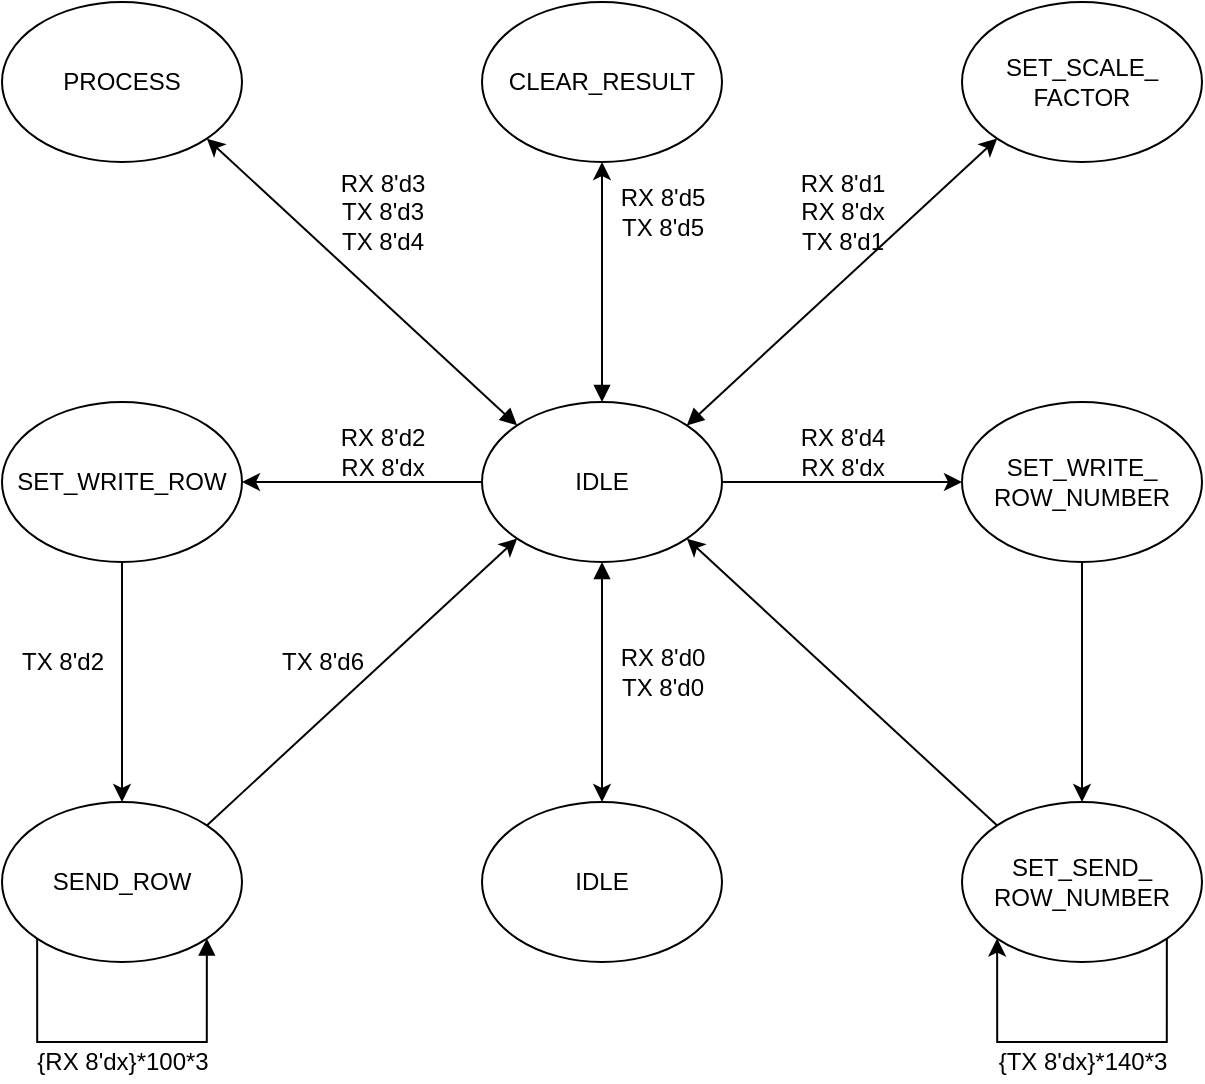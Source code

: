 <mxfile version="15.8.7" type="device"><diagram id="sWRDbSpioimltBdqvMKU" name="Page-1"><mxGraphModel dx="1018" dy="741" grid="1" gridSize="10" guides="1" tooltips="1" connect="1" arrows="1" fold="1" page="1" pageScale="1" pageWidth="827" pageHeight="1169" math="0" shadow="0"><root><mxCell id="0"/><mxCell id="1" parent="0"/><mxCell id="UBy_BHps5YI3SQsLoE_U-15" style="rounded=0;orthogonalLoop=1;jettySize=auto;html=1;exitX=1;exitY=0.5;exitDx=0;exitDy=0;entryX=0;entryY=0.5;entryDx=0;entryDy=0;startArrow=none;startFill=0;" parent="1" source="UBy_BHps5YI3SQsLoE_U-1" target="UBy_BHps5YI3SQsLoE_U-5" edge="1"><mxGeometry relative="1" as="geometry"/></mxCell><mxCell id="UBy_BHps5YI3SQsLoE_U-19" style="edgeStyle=none;rounded=0;orthogonalLoop=1;jettySize=auto;html=1;exitX=0;exitY=0;exitDx=0;exitDy=0;entryX=1;entryY=1;entryDx=0;entryDy=0;startArrow=block;startFill=1;" parent="1" source="UBy_BHps5YI3SQsLoE_U-1" target="UBy_BHps5YI3SQsLoE_U-3" edge="1"><mxGeometry relative="1" as="geometry"/></mxCell><mxCell id="UBy_BHps5YI3SQsLoE_U-20" style="edgeStyle=none;rounded=0;orthogonalLoop=1;jettySize=auto;html=1;exitX=0;exitY=0.5;exitDx=0;exitDy=0;entryX=1;entryY=0.5;entryDx=0;entryDy=0;startArrow=none;startFill=0;" parent="1" source="UBy_BHps5YI3SQsLoE_U-1" target="UBy_BHps5YI3SQsLoE_U-4" edge="1"><mxGeometry relative="1" as="geometry"/></mxCell><mxCell id="UBy_BHps5YI3SQsLoE_U-23" style="edgeStyle=none;rounded=0;orthogonalLoop=1;jettySize=auto;html=1;exitX=1;exitY=0;exitDx=0;exitDy=0;entryX=0;entryY=1;entryDx=0;entryDy=0;startArrow=block;startFill=1;" parent="1" source="UBy_BHps5YI3SQsLoE_U-1" target="UBy_BHps5YI3SQsLoE_U-6" edge="1"><mxGeometry relative="1" as="geometry"/></mxCell><mxCell id="fjEhkNSzHiHqXjlAoXrP-2" style="edgeStyle=orthogonalEdgeStyle;rounded=0;orthogonalLoop=1;jettySize=auto;html=1;exitX=0.5;exitY=0;exitDx=0;exitDy=0;startArrow=block;startFill=1;" parent="1" source="UBy_BHps5YI3SQsLoE_U-1" target="fjEhkNSzHiHqXjlAoXrP-1" edge="1"><mxGeometry relative="1" as="geometry"/></mxCell><mxCell id="mcl03UhJ2bD6qfmq6gbD-2" style="edgeStyle=none;rounded=0;orthogonalLoop=1;jettySize=auto;html=1;exitX=0.5;exitY=1;exitDx=0;exitDy=0;fontSize=24;startArrow=block;startFill=1;" parent="1" source="UBy_BHps5YI3SQsLoE_U-1" target="mcl03UhJ2bD6qfmq6gbD-1" edge="1"><mxGeometry relative="1" as="geometry"/></mxCell><mxCell id="UBy_BHps5YI3SQsLoE_U-1" value="IDLE" style="ellipse;whiteSpace=wrap;html=1;" parent="1" vertex="1"><mxGeometry x="360" y="280" width="120" height="80" as="geometry"/></mxCell><mxCell id="UBy_BHps5YI3SQsLoE_U-18" style="edgeStyle=none;rounded=0;orthogonalLoop=1;jettySize=auto;html=1;exitX=0;exitY=0;exitDx=0;exitDy=0;entryX=1;entryY=1;entryDx=0;entryDy=0;startArrow=none;startFill=0;" parent="1" source="UBy_BHps5YI3SQsLoE_U-2" target="UBy_BHps5YI3SQsLoE_U-1" edge="1"><mxGeometry relative="1" as="geometry"/></mxCell><mxCell id="UBy_BHps5YI3SQsLoE_U-2" value="SET_SEND_&lt;br&gt;ROW_NUMBER" style="ellipse;whiteSpace=wrap;html=1;" parent="1" vertex="1"><mxGeometry x="600" y="480" width="120" height="80" as="geometry"/></mxCell><mxCell id="UBy_BHps5YI3SQsLoE_U-3" value="PROCESS" style="ellipse;whiteSpace=wrap;html=1;" parent="1" vertex="1"><mxGeometry x="120" y="80" width="120" height="80" as="geometry"/></mxCell><mxCell id="UBy_BHps5YI3SQsLoE_U-21" style="edgeStyle=none;rounded=0;orthogonalLoop=1;jettySize=auto;html=1;exitX=0.5;exitY=1;exitDx=0;exitDy=0;startArrow=none;startFill=0;" parent="1" source="UBy_BHps5YI3SQsLoE_U-4" target="UBy_BHps5YI3SQsLoE_U-7" edge="1"><mxGeometry relative="1" as="geometry"/></mxCell><mxCell id="UBy_BHps5YI3SQsLoE_U-4" value="SET_WRITE_ROW" style="ellipse;whiteSpace=wrap;html=1;" parent="1" vertex="1"><mxGeometry x="120" y="280" width="120" height="80" as="geometry"/></mxCell><mxCell id="UBy_BHps5YI3SQsLoE_U-17" style="edgeStyle=none;rounded=0;orthogonalLoop=1;jettySize=auto;html=1;exitX=0.5;exitY=1;exitDx=0;exitDy=0;entryX=0.5;entryY=0;entryDx=0;entryDy=0;startArrow=none;startFill=0;" parent="1" source="UBy_BHps5YI3SQsLoE_U-5" target="UBy_BHps5YI3SQsLoE_U-2" edge="1"><mxGeometry relative="1" as="geometry"/></mxCell><mxCell id="UBy_BHps5YI3SQsLoE_U-5" value="SET_WRITE_&lt;br&gt;ROW_NUMBER" style="ellipse;whiteSpace=wrap;html=1;" parent="1" vertex="1"><mxGeometry x="600" y="280" width="120" height="80" as="geometry"/></mxCell><mxCell id="UBy_BHps5YI3SQsLoE_U-6" value="SET_SCALE_&lt;br&gt;FACTOR" style="ellipse;whiteSpace=wrap;html=1;" parent="1" vertex="1"><mxGeometry x="600" y="80" width="120" height="80" as="geometry"/></mxCell><mxCell id="UBy_BHps5YI3SQsLoE_U-22" style="edgeStyle=none;rounded=0;orthogonalLoop=1;jettySize=auto;html=1;exitX=1;exitY=0;exitDx=0;exitDy=0;entryX=0;entryY=1;entryDx=0;entryDy=0;startArrow=none;startFill=0;" parent="1" source="UBy_BHps5YI3SQsLoE_U-7" target="UBy_BHps5YI3SQsLoE_U-1" edge="1"><mxGeometry relative="1" as="geometry"/></mxCell><mxCell id="UBy_BHps5YI3SQsLoE_U-7" value="SEND_ROW" style="ellipse;whiteSpace=wrap;html=1;" parent="1" vertex="1"><mxGeometry x="120" y="480" width="120" height="80" as="geometry"/></mxCell><mxCell id="fjEhkNSzHiHqXjlAoXrP-1" value="CLEAR_RESULT" style="ellipse;whiteSpace=wrap;html=1;" parent="1" vertex="1"><mxGeometry x="360" y="80" width="120" height="80" as="geometry"/></mxCell><mxCell id="fjEhkNSzHiHqXjlAoXrP-5" style="edgeStyle=orthogonalEdgeStyle;rounded=0;orthogonalLoop=1;jettySize=auto;html=1;exitX=1;exitY=1;exitDx=0;exitDy=0;entryX=0;entryY=1;entryDx=0;entryDy=0;startArrow=none;startFill=0;" parent="1" source="UBy_BHps5YI3SQsLoE_U-2" target="UBy_BHps5YI3SQsLoE_U-2" edge="1"><mxGeometry relative="1" as="geometry"><Array as="points"><mxPoint x="702" y="600"/><mxPoint x="618" y="600"/></Array></mxGeometry></mxCell><mxCell id="fjEhkNSzHiHqXjlAoXrP-6" style="edgeStyle=orthogonalEdgeStyle;rounded=0;orthogonalLoop=1;jettySize=auto;html=1;exitX=1;exitY=1;exitDx=0;exitDy=0;entryX=0;entryY=1;entryDx=0;entryDy=0;startArrow=block;startFill=1;endArrow=none;endFill=0;" parent="1" source="UBy_BHps5YI3SQsLoE_U-7" target="UBy_BHps5YI3SQsLoE_U-7" edge="1"><mxGeometry relative="1" as="geometry"><Array as="points"><mxPoint x="222" y="600"/><mxPoint x="138" y="600"/></Array></mxGeometry></mxCell><mxCell id="mcl03UhJ2bD6qfmq6gbD-1" value="IDLE" style="ellipse;whiteSpace=wrap;html=1;" parent="1" vertex="1"><mxGeometry x="360" y="480" width="120" height="80" as="geometry"/></mxCell><mxCell id="mcl03UhJ2bD6qfmq6gbD-4" value="RX 8'd0&lt;br&gt;TX 8'd0" style="text;html=1;align=center;verticalAlign=middle;resizable=0;points=[];autosize=1;strokeColor=none;fillColor=none;fontSize=12;" parent="1" vertex="1"><mxGeometry x="420" y="400" width="60" height="30" as="geometry"/></mxCell><mxCell id="mcl03UhJ2bD6qfmq6gbD-5" value="RX 8'd1&lt;br&gt;RX 8'dx&lt;br&gt;TX 8'd1" style="text;html=1;align=center;verticalAlign=middle;resizable=0;points=[];autosize=1;strokeColor=none;fillColor=none;fontSize=12;" parent="1" vertex="1"><mxGeometry x="510" y="160" width="60" height="50" as="geometry"/></mxCell><mxCell id="mcl03UhJ2bD6qfmq6gbD-6" value="RX 8'd2&lt;br&gt;RX 8'dx" style="text;html=1;align=center;verticalAlign=middle;resizable=0;points=[];autosize=1;strokeColor=none;fillColor=none;fontSize=12;" parent="1" vertex="1"><mxGeometry x="280" y="290" width="60" height="30" as="geometry"/></mxCell><mxCell id="mcl03UhJ2bD6qfmq6gbD-7" value="{RX 8'dx}*100*3" style="text;html=1;align=center;verticalAlign=middle;resizable=0;points=[];autosize=1;strokeColor=none;fillColor=none;fontSize=12;" parent="1" vertex="1"><mxGeometry x="130" y="600" width="100" height="20" as="geometry"/></mxCell><mxCell id="mcl03UhJ2bD6qfmq6gbD-8" value="RX 8'd3&lt;br&gt;TX 8'd3&lt;br&gt;TX 8'd4" style="text;html=1;align=center;verticalAlign=middle;resizable=0;points=[];autosize=1;strokeColor=none;fillColor=none;fontSize=12;" parent="1" vertex="1"><mxGeometry x="280" y="160" width="60" height="50" as="geometry"/></mxCell><mxCell id="mcl03UhJ2bD6qfmq6gbD-9" value="TX 8'd6" style="text;html=1;align=center;verticalAlign=middle;resizable=0;points=[];autosize=1;strokeColor=none;fillColor=none;fontSize=12;" parent="1" vertex="1"><mxGeometry x="250" y="400" width="60" height="20" as="geometry"/></mxCell><mxCell id="mcl03UhJ2bD6qfmq6gbD-11" value="TX 8'd2" style="text;html=1;align=center;verticalAlign=middle;resizable=0;points=[];autosize=1;strokeColor=none;fillColor=none;fontSize=12;" parent="1" vertex="1"><mxGeometry x="120" y="400" width="60" height="20" as="geometry"/></mxCell><mxCell id="mcl03UhJ2bD6qfmq6gbD-12" value="RX 8'd4&lt;br&gt;RX 8'dx" style="text;html=1;align=center;verticalAlign=middle;resizable=0;points=[];autosize=1;strokeColor=none;fillColor=none;fontSize=12;" parent="1" vertex="1"><mxGeometry x="510" y="290" width="60" height="30" as="geometry"/></mxCell><mxCell id="mcl03UhJ2bD6qfmq6gbD-13" value="{TX 8'dx}*140*3" style="text;html=1;align=center;verticalAlign=middle;resizable=0;points=[];autosize=1;strokeColor=none;fillColor=none;fontSize=12;" parent="1" vertex="1"><mxGeometry x="610" y="600" width="100" height="20" as="geometry"/></mxCell><mxCell id="mcl03UhJ2bD6qfmq6gbD-14" value="RX 8'd5&lt;br&gt;TX 8'd5" style="text;html=1;align=center;verticalAlign=middle;resizable=0;points=[];autosize=1;strokeColor=none;fillColor=none;fontSize=12;" parent="1" vertex="1"><mxGeometry x="420" y="170" width="60" height="30" as="geometry"/></mxCell></root></mxGraphModel></diagram></mxfile>